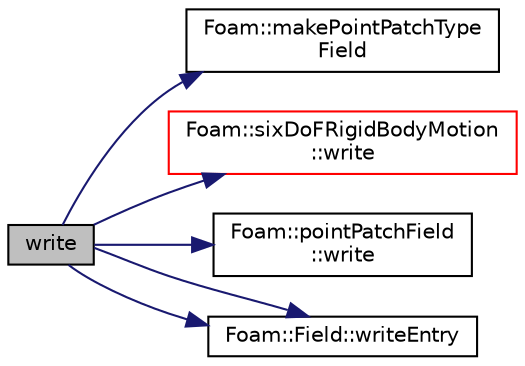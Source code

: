 digraph "write"
{
  bgcolor="transparent";
  edge [fontname="Helvetica",fontsize="10",labelfontname="Helvetica",labelfontsize="10"];
  node [fontname="Helvetica",fontsize="10",shape=record];
  rankdir="LR";
  Node395 [label="write",height=0.2,width=0.4,color="black", fillcolor="grey75", style="filled", fontcolor="black"];
  Node395 -> Node396 [color="midnightblue",fontsize="10",style="solid",fontname="Helvetica"];
  Node396 [label="Foam::makePointPatchType\lField",height=0.2,width=0.4,color="black",URL="$a21851.html#a0f203d1b2afeb748ca75896bf3597dbe"];
  Node395 -> Node397 [color="midnightblue",fontsize="10",style="solid",fontname="Helvetica"];
  Node397 [label="Foam::sixDoFRigidBodyMotion\l::write",height=0.2,width=0.4,color="red",URL="$a30805.html#a293fdfec8bdfbd5c3913ab4c9f3454ff",tooltip="Write. "];
  Node395 -> Node456 [color="midnightblue",fontsize="10",style="solid",fontname="Helvetica"];
  Node456 [label="Foam::pointPatchField\l::write",height=0.2,width=0.4,color="black",URL="$a23773.html#a293fdfec8bdfbd5c3913ab4c9f3454ff",tooltip="Write. "];
  Node395 -> Node457 [color="midnightblue",fontsize="10",style="solid",fontname="Helvetica"];
  Node457 [label="Foam::Field::writeEntry",height=0.2,width=0.4,color="black",URL="$a27573.html#a7c03447f7f0471351fe57a41b62c8686",tooltip="Write the field as a dictionary entry. "];
  Node395 -> Node457 [color="midnightblue",fontsize="10",style="solid",fontname="Helvetica"];
}

